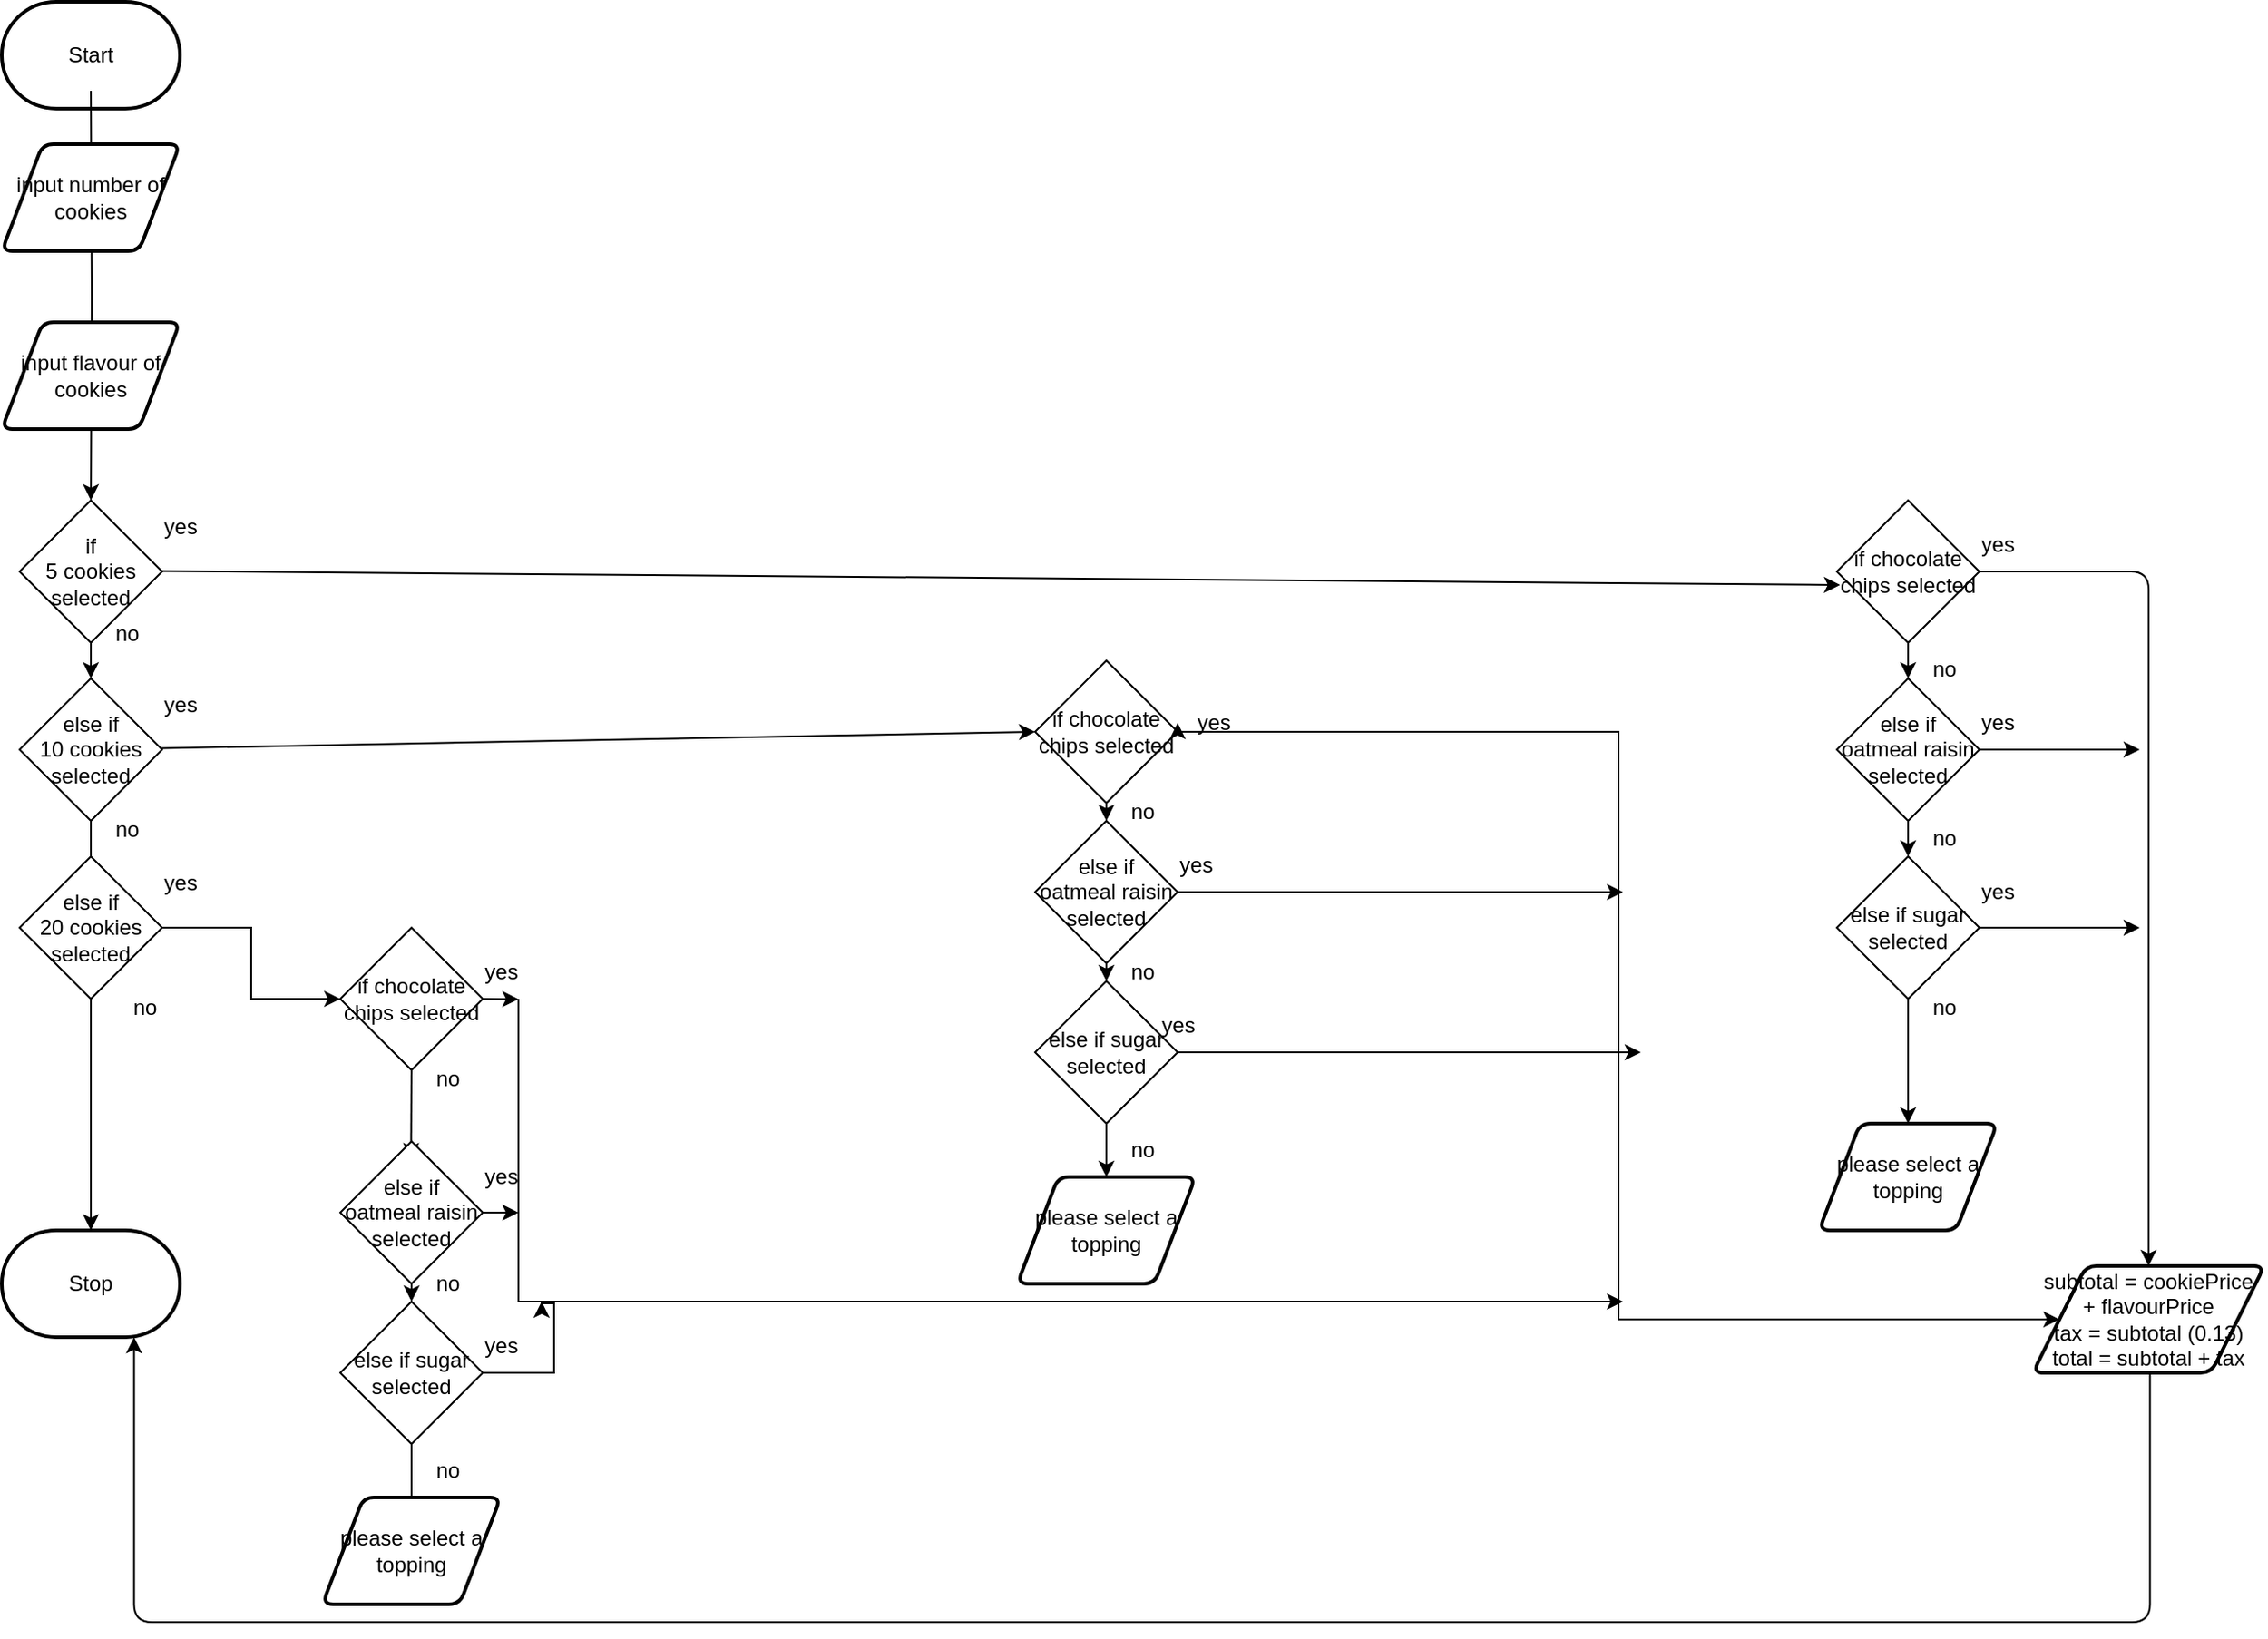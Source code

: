 <mxfile>
    <diagram id="HIP3nbAZw_EuaXWnEj3U" name="Page-1">
        <mxGraphModel dx="424" dy="355" grid="1" gridSize="10" guides="1" tooltips="1" connect="1" arrows="1" fold="1" page="1" pageScale="1" pageWidth="850" pageHeight="1100" math="0" shadow="0">
            <root>
                <mxCell id="0"/>
                <mxCell id="1" parent="0"/>
                <mxCell id="4" style="edgeStyle=orthogonalEdgeStyle;html=1;rounded=0;" parent="1" source="10" edge="1">
                    <mxGeometry relative="1" as="geometry">
                        <mxPoint x="280" y="360" as="sourcePoint"/>
                        <mxPoint x="280" y="1000" as="targetPoint"/>
                    </mxGeometry>
                </mxCell>
                <mxCell id="2" value="Start" style="strokeWidth=2;html=1;shape=mxgraph.flowchart.terminator;whiteSpace=wrap;" parent="1" vertex="1">
                    <mxGeometry x="230" y="310" width="100" height="60" as="geometry"/>
                </mxCell>
                <mxCell id="3" value="Stop" style="strokeWidth=2;html=1;shape=mxgraph.flowchart.terminator;whiteSpace=wrap;" parent="1" vertex="1">
                    <mxGeometry x="230" y="1000" width="100" height="60" as="geometry"/>
                </mxCell>
                <mxCell id="18" style="edgeStyle=none;html=1;entryX=0.023;entryY=0.594;entryDx=0;entryDy=0;entryPerimeter=0;" edge="1" parent="1" target="19">
                    <mxGeometry relative="1" as="geometry">
                        <mxPoint x="400" y="630" as="targetPoint"/>
                        <mxPoint x="319.728" y="629.728" as="sourcePoint"/>
                    </mxGeometry>
                </mxCell>
                <mxCell id="94" style="edgeStyle=elbowEdgeStyle;html=1;rounded=0;curved=0;" edge="1" parent="1" source="11">
                    <mxGeometry relative="1" as="geometry">
                        <mxPoint x="420" y="870" as="targetPoint"/>
                    </mxGeometry>
                </mxCell>
                <mxCell id="11" value="else if&lt;div&gt;20 cookies selected&lt;/div&gt;" style="rhombus;whiteSpace=wrap;html=1;" vertex="1" parent="1">
                    <mxGeometry x="240" y="790" width="80" height="80" as="geometry"/>
                </mxCell>
                <mxCell id="12" value="yes" style="text;html=1;align=center;verticalAlign=middle;resizable=0;points=[];autosize=1;strokeColor=none;fillColor=none;" vertex="1" parent="1">
                    <mxGeometry x="310" y="590" width="40" height="30" as="geometry"/>
                </mxCell>
                <mxCell id="13" value="yes" style="text;html=1;align=center;verticalAlign=middle;resizable=0;points=[];autosize=1;strokeColor=none;fillColor=none;" vertex="1" parent="1">
                    <mxGeometry x="310" y="790" width="40" height="30" as="geometry"/>
                </mxCell>
                <mxCell id="15" value="no" style="text;html=1;align=center;verticalAlign=middle;resizable=0;points=[];autosize=1;strokeColor=none;fillColor=none;" vertex="1" parent="1">
                    <mxGeometry x="290" y="860" width="40" height="30" as="geometry"/>
                </mxCell>
                <mxCell id="16" value="no" style="text;html=1;align=center;verticalAlign=middle;resizable=0;points=[];autosize=1;strokeColor=none;fillColor=none;" vertex="1" parent="1">
                    <mxGeometry x="280" y="650" width="40" height="30" as="geometry"/>
                </mxCell>
                <mxCell id="17" value="no" style="text;html=1;align=center;verticalAlign=middle;resizable=0;points=[];autosize=1;strokeColor=none;fillColor=none;" vertex="1" parent="1">
                    <mxGeometry x="280" y="760" width="40" height="30" as="geometry"/>
                </mxCell>
                <mxCell id="39" style="edgeStyle=orthogonalEdgeStyle;html=1;entryX=0.5;entryY=0;entryDx=0;entryDy=0;" edge="1" parent="1" source="19" target="26">
                    <mxGeometry relative="1" as="geometry">
                        <mxPoint x="940" y="620" as="targetPoint"/>
                    </mxGeometry>
                </mxCell>
                <mxCell id="76" style="edgeStyle=none;html=1;exitX=0.5;exitY=1;exitDx=0;exitDy=0;" edge="1" parent="1" source="19" target="42">
                    <mxGeometry relative="1" as="geometry"/>
                </mxCell>
                <mxCell id="19" value="if chocolate chips sele&lt;span style=&quot;font-family: monospace; font-size: 0px; text-align: start; text-wrap-mode: nowrap;&quot;&gt;%3CmxGraphModel%3E%3Croot%3E%3CmxCell%20id%3D%220%22%2F%3E%3CmxCell%20id%3D%221%22%20parent%3D%220%22%2F%3E%3CmxCell%20id%3D%222%22%20value%3D%22no%22%20style%3D%22text%3Bhtml%3D1%3Balign%3Dcenter%3BverticalAlign%3Dmiddle%3Bresizable%3D0%3Bpoints%3D%5B%5D%3Bautosize%3D1%3BstrokeColor%3Dnone%3BfillColor%3Dnone%3B%22%20vertex%3D%221%22%20parent%3D%221%22%3E%3CmxGeometry%20x%3D%22290%22%20y%3D%22860%22%20width%3D%2240%22%20height%3D%2230%22%20as%3D%22geometry%22%2F%3E%3C%2FmxCell%3E%3C%2Froot%3E%3C%2FmxGraphModel%3E&lt;/span&gt;cted" style="rhombus;whiteSpace=wrap;html=1;" vertex="1" parent="1">
                    <mxGeometry x="1260" y="590" width="80" height="80" as="geometry"/>
                </mxCell>
                <mxCell id="124" style="edgeStyle=elbowEdgeStyle;html=1;elbow=vertical;entryX=0.5;entryY=1;entryDx=0;entryDy=0;entryPerimeter=0;" edge="1" parent="1">
                    <mxGeometry relative="1" as="geometry">
                        <mxPoint x="304.25" y="1060" as="targetPoint"/>
                        <mxPoint x="1435.75" y="1060.0" as="sourcePoint"/>
                        <Array as="points">
                            <mxPoint x="884.25" y="1220"/>
                        </Array>
                    </mxGeometry>
                </mxCell>
                <mxCell id="125" value="Text" style="edgeLabel;html=1;align=center;verticalAlign=middle;resizable=0;points=[];" vertex="1" connectable="0" parent="124">
                    <mxGeometry x="-1" y="8" relative="1" as="geometry">
                        <mxPoint x="-5" y="-7" as="offset"/>
                    </mxGeometry>
                </mxCell>
                <mxCell id="126" value="Text" style="edgeLabel;html=1;align=center;verticalAlign=middle;resizable=0;points=[];" vertex="1" connectable="0" parent="124">
                    <mxGeometry x="-1" y="11" relative="1" as="geometry">
                        <mxPoint x="-3" y="-7" as="offset"/>
                    </mxGeometry>
                </mxCell>
                <mxCell id="26" value="&lt;div&gt;&lt;font color=&quot;#000000&quot;&gt;subtotal = cookiePrice + flavourPrice&lt;/font&gt;&lt;/div&gt;&lt;div&gt;&lt;font color=&quot;#000000&quot;&gt;tax = subtotal (0.13)&lt;/font&gt;&lt;/div&gt;&lt;div&gt;&lt;font color=&quot;#000000&quot;&gt;total = subtotal + tax&lt;/font&gt;&lt;/div&gt;" style="shape=parallelogram;html=1;strokeWidth=2;perimeter=parallelogramPerimeter;whiteSpace=wrap;rounded=1;arcSize=12;size=0.23;" vertex="1" parent="1">
                    <mxGeometry x="1370" y="1020" width="130" height="60" as="geometry"/>
                </mxCell>
                <mxCell id="28" value="" style="edgeStyle=orthogonalEdgeStyle;html=1;rounded=0;" edge="1" parent="1" source="37" target="10">
                    <mxGeometry relative="1" as="geometry">
                        <mxPoint x="280" y="360" as="sourcePoint"/>
                        <mxPoint x="280" y="1000" as="targetPoint"/>
                    </mxGeometry>
                </mxCell>
                <mxCell id="80" style="edgeStyle=none;html=1;entryX=0;entryY=0.5;entryDx=0;entryDy=0;" edge="1" parent="1" source="10" target="79">
                    <mxGeometry relative="1" as="geometry"/>
                </mxCell>
                <mxCell id="10" value="else if&lt;div&gt;10 cookies selected&lt;/div&gt;" style="rhombus;whiteSpace=wrap;html=1;" vertex="1" parent="1">
                    <mxGeometry x="240" y="690" width="80" height="80" as="geometry"/>
                </mxCell>
                <mxCell id="38" value="" style="edgeStyle=orthogonalEdgeStyle;html=1;rounded=0;" edge="1" parent="1" target="37">
                    <mxGeometry relative="1" as="geometry">
                        <mxPoint x="280" y="360" as="sourcePoint"/>
                        <mxPoint x="280" y="690" as="targetPoint"/>
                    </mxGeometry>
                </mxCell>
                <mxCell id="37" value="if&lt;div&gt;5 cookies selected&lt;/div&gt;" style="rhombus;whiteSpace=wrap;html=1;" vertex="1" parent="1">
                    <mxGeometry x="240" y="590" width="80" height="80" as="geometry"/>
                </mxCell>
                <mxCell id="77" style="edgeStyle=none;html=1;exitX=0.5;exitY=1;exitDx=0;exitDy=0;entryX=0.5;entryY=0;entryDx=0;entryDy=0;" edge="1" parent="1" source="42" target="46">
                    <mxGeometry relative="1" as="geometry"/>
                </mxCell>
                <mxCell id="81" style="edgeStyle=none;html=1;" edge="1" parent="1" source="42">
                    <mxGeometry relative="1" as="geometry">
                        <mxPoint x="1430" y="730" as="targetPoint"/>
                    </mxGeometry>
                </mxCell>
                <mxCell id="42" value="else if&lt;div&gt;oatmeal raisin selected&lt;/div&gt;" style="rhombus;whiteSpace=wrap;html=1;" vertex="1" parent="1">
                    <mxGeometry x="1260" y="690" width="80" height="80" as="geometry"/>
                </mxCell>
                <mxCell id="82" style="edgeStyle=none;html=1;" edge="1" parent="1" source="46">
                    <mxGeometry relative="1" as="geometry">
                        <mxPoint x="1430" y="830" as="targetPoint"/>
                    </mxGeometry>
                </mxCell>
                <mxCell id="106" style="edgeStyle=none;html=1;" edge="1" parent="1" source="46">
                    <mxGeometry relative="1" as="geometry">
                        <mxPoint x="1300.0" y="940" as="targetPoint"/>
                    </mxGeometry>
                </mxCell>
                <mxCell id="46" value="else if sugar selected" style="rhombus;whiteSpace=wrap;html=1;" vertex="1" parent="1">
                    <mxGeometry x="1260" y="790" width="80" height="80" as="geometry"/>
                </mxCell>
                <mxCell id="51" value="please select a topping" style="shape=parallelogram;html=1;strokeWidth=2;perimeter=parallelogramPerimeter;whiteSpace=wrap;rounded=1;arcSize=12;size=0.23;" vertex="1" parent="1">
                    <mxGeometry x="800" y="970" width="100" height="60" as="geometry"/>
                </mxCell>
                <mxCell id="83" style="edgeStyle=elbowEdgeStyle;html=1;entryX=0;entryY=0.5;entryDx=0;entryDy=0;rounded=0;curved=0;exitX=1;exitY=0.5;exitDx=0;exitDy=0;" edge="1" parent="1" source="79" target="26">
                    <mxGeometry relative="1" as="geometry">
                        <mxPoint x="1200" y="880" as="targetPoint"/>
                    </mxGeometry>
                </mxCell>
                <mxCell id="89" style="edgeStyle=none;html=1;exitX=0.5;exitY=1;exitDx=0;exitDy=0;entryX=0.5;entryY=0;entryDx=0;entryDy=0;" edge="1" parent="1" source="79" target="88">
                    <mxGeometry relative="1" as="geometry"/>
                </mxCell>
                <mxCell id="79" value="if chocolate chips sele&lt;span style=&quot;font-family: monospace; font-size: 0px; text-align: start; text-wrap-mode: nowrap;&quot;&gt;%3CmxGraphModel%3E%3Croot%3E%3CmxCell%20id%3D%220%22%2F%3E%3CmxCell%20id%3D%221%22%20parent%3D%220%22%2F%3E%3CmxCell%20id%3D%222%22%20value%3D%22no%22%20style%3D%22text%3Bhtml%3D1%3Balign%3Dcenter%3BverticalAlign%3Dmiddle%3Bresizable%3D0%3Bpoints%3D%5B%5D%3Bautosize%3D1%3BstrokeColor%3Dnone%3BfillColor%3Dnone%3B%22%20vertex%3D%221%22%20parent%3D%221%22%3E%3CmxGeometry%20x%3D%22290%22%20y%3D%22860%22%20width%3D%2240%22%20height%3D%2230%22%20as%3D%22geometry%22%2F%3E%3C%2FmxCell%3E%3C%2Froot%3E%3C%2FmxGraphModel%3E&lt;/span&gt;cted" style="rhombus;whiteSpace=wrap;html=1;" vertex="1" parent="1">
                    <mxGeometry x="810" y="680" width="80" height="80" as="geometry"/>
                </mxCell>
                <mxCell id="90" style="edgeStyle=none;html=1;" edge="1" parent="1" source="88">
                    <mxGeometry relative="1" as="geometry">
                        <mxPoint x="1140.0" y="810" as="targetPoint"/>
                    </mxGeometry>
                </mxCell>
                <mxCell id="92" style="edgeStyle=none;html=1;exitX=0.5;exitY=1;exitDx=0;exitDy=0;entryX=0.5;entryY=0;entryDx=0;entryDy=0;" edge="1" parent="1" source="88" target="91">
                    <mxGeometry relative="1" as="geometry"/>
                </mxCell>
                <mxCell id="88" value="else if&lt;div&gt;oatmeal raisin selected&lt;/div&gt;" style="rhombus;whiteSpace=wrap;html=1;" vertex="1" parent="1">
                    <mxGeometry x="810" y="770" width="80" height="80" as="geometry"/>
                </mxCell>
                <mxCell id="93" style="edgeStyle=none;html=1;" edge="1" parent="1" source="91">
                    <mxGeometry relative="1" as="geometry">
                        <mxPoint x="1150.0" y="900" as="targetPoint"/>
                    </mxGeometry>
                </mxCell>
                <mxCell id="105" style="edgeStyle=none;html=1;entryX=0.5;entryY=0;entryDx=0;entryDy=0;" edge="1" parent="1" source="91" target="51">
                    <mxGeometry relative="1" as="geometry"/>
                </mxCell>
                <mxCell id="91" value="else if sugar selected" style="rhombus;whiteSpace=wrap;html=1;" vertex="1" parent="1">
                    <mxGeometry x="810" y="860" width="80" height="80" as="geometry"/>
                </mxCell>
                <mxCell id="96" style="edgeStyle=elbowEdgeStyle;html=1;elbow=vertical;rounded=0;curved=0;" edge="1" parent="1">
                    <mxGeometry relative="1" as="geometry">
                        <mxPoint x="1140" y="1040" as="targetPoint"/>
                        <mxPoint x="520" y="870" as="sourcePoint"/>
                        <Array as="points">
                            <mxPoint x="870" y="1040"/>
                        </Array>
                    </mxGeometry>
                </mxCell>
                <mxCell id="97" style="edgeStyle=none;html=1;exitX=1;exitY=0.5;exitDx=0;exitDy=0;" edge="1" parent="1" source="95">
                    <mxGeometry relative="1" as="geometry">
                        <mxPoint x="520" y="870.143" as="targetPoint"/>
                    </mxGeometry>
                </mxCell>
                <mxCell id="98" style="edgeStyle=none;html=1;exitX=0.5;exitY=1;exitDx=0;exitDy=0;" edge="1" parent="1" source="95">
                    <mxGeometry relative="1" as="geometry">
                        <mxPoint x="459.714" y="960" as="targetPoint"/>
                    </mxGeometry>
                </mxCell>
                <mxCell id="95" value="if chocolate chips sele&lt;span style=&quot;font-family: monospace; font-size: 0px; text-align: start; text-wrap-mode: nowrap;&quot;&gt;%3CmxGraphModel%3E%3Croot%3E%3CmxCell%20id%3D%220%22%2F%3E%3CmxCell%20id%3D%221%22%20parent%3D%220%22%2F%3E%3CmxCell%20id%3D%222%22%20value%3D%22no%22%20style%3D%22text%3Bhtml%3D1%3Balign%3Dcenter%3BverticalAlign%3Dmiddle%3Bresizable%3D0%3Bpoints%3D%5B%5D%3Bautosize%3D1%3BstrokeColor%3Dnone%3BfillColor%3Dnone%3B%22%20vertex%3D%221%22%20parent%3D%221%22%3E%3CmxGeometry%20x%3D%22290%22%20y%3D%22860%22%20width%3D%2240%22%20height%3D%2230%22%20as%3D%22geometry%22%2F%3E%3C%2FmxCell%3E%3C%2Froot%3E%3C%2FmxGraphModel%3E&lt;/span&gt;cted" style="rhombus;whiteSpace=wrap;html=1;" vertex="1" parent="1">
                    <mxGeometry x="420" y="830" width="80" height="80" as="geometry"/>
                </mxCell>
                <mxCell id="100" style="edgeStyle=none;html=1;" edge="1" parent="1" source="99">
                    <mxGeometry relative="1" as="geometry">
                        <mxPoint x="520" y="990" as="targetPoint"/>
                    </mxGeometry>
                </mxCell>
                <mxCell id="134" style="edgeStyle=none;html=1;exitX=0.5;exitY=1;exitDx=0;exitDy=0;" edge="1" parent="1" source="99" target="101">
                    <mxGeometry relative="1" as="geometry"/>
                </mxCell>
                <mxCell id="99" value="else if&lt;div&gt;oatmeal raisin selected&lt;/div&gt;" style="rhombus;whiteSpace=wrap;html=1;" vertex="1" parent="1">
                    <mxGeometry x="420" y="950" width="80" height="80" as="geometry"/>
                </mxCell>
                <mxCell id="102" style="edgeStyle=orthogonalEdgeStyle;html=1;rounded=0;curved=0;" edge="1" parent="1" source="101">
                    <mxGeometry relative="1" as="geometry">
                        <mxPoint x="533" y="1040" as="targetPoint"/>
                        <Array as="points">
                            <mxPoint x="540" y="1080"/>
                            <mxPoint x="540" y="1041"/>
                            <mxPoint x="533" y="1041"/>
                        </Array>
                    </mxGeometry>
                </mxCell>
                <mxCell id="103" style="edgeStyle=none;html=1;" edge="1" parent="1" source="101">
                    <mxGeometry relative="1" as="geometry">
                        <mxPoint x="460" y="1170" as="targetPoint"/>
                    </mxGeometry>
                </mxCell>
                <mxCell id="101" value="else if sugar selected" style="rhombus;whiteSpace=wrap;html=1;" vertex="1" parent="1">
                    <mxGeometry x="420" y="1040" width="80" height="80" as="geometry"/>
                </mxCell>
                <mxCell id="104" value="please select a topping" style="shape=parallelogram;html=1;strokeWidth=2;perimeter=parallelogramPerimeter;whiteSpace=wrap;rounded=1;arcSize=12;size=0.23;" vertex="1" parent="1">
                    <mxGeometry x="410" y="1150" width="100" height="60" as="geometry"/>
                </mxCell>
                <mxCell id="107" value="please select a topping" style="shape=parallelogram;html=1;strokeWidth=2;perimeter=parallelogramPerimeter;whiteSpace=wrap;rounded=1;arcSize=12;size=0.23;" vertex="1" parent="1">
                    <mxGeometry x="1250" y="940" width="100" height="60" as="geometry"/>
                </mxCell>
                <mxCell id="108" value="yes" style="text;html=1;align=center;verticalAlign=middle;resizable=0;points=[];autosize=1;strokeColor=none;fillColor=none;" vertex="1" parent="1">
                    <mxGeometry x="490" y="840" width="40" height="30" as="geometry"/>
                </mxCell>
                <mxCell id="109" value="yes" style="text;html=1;align=center;verticalAlign=middle;resizable=0;points=[];autosize=1;strokeColor=none;fillColor=none;" vertex="1" parent="1">
                    <mxGeometry x="1330" y="700" width="40" height="30" as="geometry"/>
                </mxCell>
                <mxCell id="110" value="yes" style="text;html=1;align=center;verticalAlign=middle;resizable=0;points=[];autosize=1;strokeColor=none;fillColor=none;" vertex="1" parent="1">
                    <mxGeometry x="1330" y="600" width="40" height="30" as="geometry"/>
                </mxCell>
                <mxCell id="111" value="yes" style="text;html=1;align=center;verticalAlign=middle;resizable=0;points=[];autosize=1;strokeColor=none;fillColor=none;" vertex="1" parent="1">
                    <mxGeometry x="870" y="870" width="40" height="30" as="geometry"/>
                </mxCell>
                <mxCell id="112" value="yes" style="text;html=1;align=center;verticalAlign=middle;resizable=0;points=[];autosize=1;strokeColor=none;fillColor=none;" vertex="1" parent="1">
                    <mxGeometry x="880" y="780" width="40" height="30" as="geometry"/>
                </mxCell>
                <mxCell id="114" value="" style="edgeStyle=elbowEdgeStyle;html=1;entryX=0;entryY=0.5;entryDx=0;entryDy=0;rounded=0;curved=0;" edge="1" parent="1" source="79" target="113">
                    <mxGeometry relative="1" as="geometry">
                        <mxPoint x="1381" y="1050" as="targetPoint"/>
                        <mxPoint x="890" y="720" as="sourcePoint"/>
                    </mxGeometry>
                </mxCell>
                <mxCell id="113" value="yes" style="text;html=1;align=center;verticalAlign=middle;resizable=0;points=[];autosize=1;strokeColor=none;fillColor=none;" vertex="1" parent="1">
                    <mxGeometry x="890" y="700" width="40" height="30" as="geometry"/>
                </mxCell>
                <mxCell id="115" value="yes" style="text;html=1;align=center;verticalAlign=middle;resizable=0;points=[];autosize=1;strokeColor=none;fillColor=none;" vertex="1" parent="1">
                    <mxGeometry x="1330" y="795" width="40" height="30" as="geometry"/>
                </mxCell>
                <mxCell id="116" value="no" style="text;html=1;align=center;verticalAlign=middle;resizable=0;points=[];autosize=1;strokeColor=none;fillColor=none;" vertex="1" parent="1">
                    <mxGeometry x="850" y="750" width="40" height="30" as="geometry"/>
                </mxCell>
                <mxCell id="118" value="no" style="text;html=1;align=center;verticalAlign=middle;resizable=0;points=[];autosize=1;strokeColor=none;fillColor=none;" vertex="1" parent="1">
                    <mxGeometry x="850" y="840" width="40" height="30" as="geometry"/>
                </mxCell>
                <mxCell id="119" value="no" style="text;html=1;align=center;verticalAlign=middle;resizable=0;points=[];autosize=1;strokeColor=none;fillColor=none;" vertex="1" parent="1">
                    <mxGeometry x="850" y="940" width="40" height="30" as="geometry"/>
                </mxCell>
                <mxCell id="121" value="no" style="text;html=1;align=center;verticalAlign=middle;resizable=0;points=[];autosize=1;strokeColor=none;fillColor=none;" vertex="1" parent="1">
                    <mxGeometry x="1300" y="670" width="40" height="30" as="geometry"/>
                </mxCell>
                <mxCell id="122" value="no" style="text;html=1;align=center;verticalAlign=middle;resizable=0;points=[];autosize=1;strokeColor=none;fillColor=none;" vertex="1" parent="1">
                    <mxGeometry x="1300" y="765" width="40" height="30" as="geometry"/>
                </mxCell>
                <mxCell id="123" value="no" style="text;html=1;align=center;verticalAlign=middle;resizable=0;points=[];autosize=1;strokeColor=none;fillColor=none;" vertex="1" parent="1">
                    <mxGeometry x="1300" y="860" width="40" height="30" as="geometry"/>
                </mxCell>
                <mxCell id="129" value="input number of cookies" style="shape=parallelogram;html=1;strokeWidth=2;perimeter=parallelogramPerimeter;whiteSpace=wrap;rounded=1;arcSize=12;size=0.23;" vertex="1" parent="1">
                    <mxGeometry x="230" y="390" width="100" height="60" as="geometry"/>
                </mxCell>
                <mxCell id="130" value="input flavour of cookies" style="shape=parallelogram;html=1;strokeWidth=2;perimeter=parallelogramPerimeter;whiteSpace=wrap;rounded=1;arcSize=12;size=0.23;" vertex="1" parent="1">
                    <mxGeometry x="230" y="490" width="100" height="60" as="geometry"/>
                </mxCell>
                <mxCell id="131" value="yes" style="text;html=1;align=center;verticalAlign=middle;resizable=0;points=[];autosize=1;strokeColor=none;fillColor=none;" vertex="1" parent="1">
                    <mxGeometry x="310" y="690" width="40" height="30" as="geometry"/>
                </mxCell>
                <mxCell id="132" value="no" style="text;html=1;align=center;verticalAlign=middle;resizable=0;points=[];autosize=1;strokeColor=none;fillColor=none;" vertex="1" parent="1">
                    <mxGeometry x="460" y="900" width="40" height="30" as="geometry"/>
                </mxCell>
                <mxCell id="133" value="yes" style="text;html=1;align=center;verticalAlign=middle;resizable=0;points=[];autosize=1;strokeColor=none;fillColor=none;" vertex="1" parent="1">
                    <mxGeometry x="490" y="955" width="40" height="30" as="geometry"/>
                </mxCell>
                <mxCell id="135" value="no" style="text;html=1;align=center;verticalAlign=middle;resizable=0;points=[];autosize=1;strokeColor=none;fillColor=none;" vertex="1" parent="1">
                    <mxGeometry x="460" y="1015" width="40" height="30" as="geometry"/>
                </mxCell>
                <mxCell id="136" value="yes" style="text;html=1;align=center;verticalAlign=middle;resizable=0;points=[];autosize=1;strokeColor=none;fillColor=none;" vertex="1" parent="1">
                    <mxGeometry x="490" y="1050" width="40" height="30" as="geometry"/>
                </mxCell>
                <mxCell id="137" value="no" style="text;html=1;align=center;verticalAlign=middle;resizable=0;points=[];autosize=1;strokeColor=none;fillColor=none;" vertex="1" parent="1">
                    <mxGeometry x="460" y="1120" width="40" height="30" as="geometry"/>
                </mxCell>
            </root>
        </mxGraphModel>
    </diagram>
</mxfile>